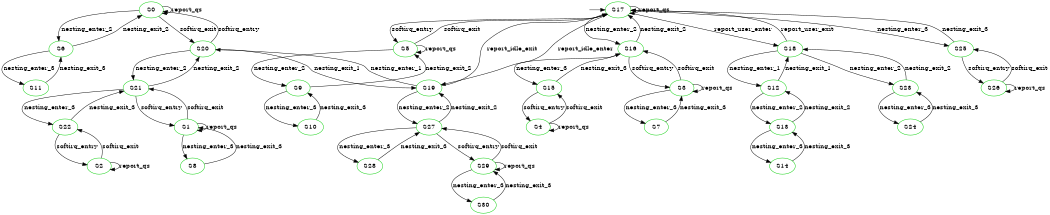 digraph state_automaton {
	center = true;
	size = "7,11";
	{node [shape = ellipse] "S0"};
	{node [shape = plaintext] "S0"};
	{node [shape = ellipse] "S1"};
	{node [shape = plaintext] "S1"};
	{node [shape = ellipse] "S10"};
	{node [shape = plaintext] "S10"};
	{node [shape = ellipse] "S11"};
	{node [shape = plaintext] "S11"};
	{node [shape = ellipse] "S12"};
	{node [shape = plaintext] "S12"};
	{node [shape = ellipse] "S13"};
	{node [shape = plaintext] "S13"};
	{node [shape = ellipse] "S14"};
	{node [shape = plaintext] "S14"};
	{node [shape = ellipse] "S15"};
	{node [shape = plaintext] "S15"};
	{node [shape = ellipse] "S16"};
	{node [shape = plaintext] "S16"};
	{node [shape = plaintext, style=invis, label=""] "__init_S17"};
	{node [shape = ellipse] "S17"};
	{node [shape = plaintext] "S17"};
	{node [shape = ellipse] "S18"};
	{node [shape = plaintext] "S18"};
	{node [shape = ellipse] "S19"};
	{node [shape = plaintext] "S19"};
	{node [shape = ellipse] "S2"};
	{node [shape = plaintext] "S2"};
	{node [shape = ellipse] "S20"};
	{node [shape = plaintext] "S20"};
	{node [shape = ellipse] "S21"};
	{node [shape = plaintext] "S21"};
	{node [shape = ellipse] "S22"};
	{node [shape = plaintext] "S22"};
	{node [shape = ellipse] "S23"};
	{node [shape = plaintext] "S23"};
	{node [shape = ellipse] "S24"};
	{node [shape = plaintext] "S24"};
	{node [shape = ellipse] "S25"};
	{node [shape = plaintext] "S25"};
	{node [shape = ellipse] "S26"};
	{node [shape = plaintext] "S26"};
	{node [shape = ellipse] "S27"};
	{node [shape = plaintext] "S27"};
	{node [shape = ellipse] "S28"};
	{node [shape = plaintext] "S28"};
	{node [shape = ellipse] "S29"};
	{node [shape = plaintext] "S29"};
	{node [shape = ellipse] "S3"};
	{node [shape = plaintext] "S3"};
	{node [shape = ellipse] "S30"};
	{node [shape = plaintext] "S30"};
	{node [shape = ellipse] "S4"};
	{node [shape = plaintext] "S4"};
	{node [shape = ellipse] "S5"};
	{node [shape = plaintext] "S5"};
	{node [shape = ellipse] "S6"};
	{node [shape = plaintext] "S6"};
	{node [shape = ellipse] "S7"};
	{node [shape = plaintext] "S7"};
	{node [shape = ellipse] "S8"};
	{node [shape = plaintext] "S8"};
	{node [shape = ellipse] "S9"};
	{node [shape = plaintext] "S9"};
	"__init_S17" -> "S17";
	"S0" [label = "S0", color = green3]; 
	"S0" -> "S0" [ label = "report_qs" ];
	"S0" -> "S20" [ label = "softirq_exit" ];
	"S0" -> "S6" [ label = "nesting_enter_2" ];
	"S1" [label = "S1", color = green3]; 
	"S1" -> "S1" [ label = "report_qs" ];
	"S1" -> "S21" [ label = "softirq_exit" ];
	"S1" -> "S8" [ label = "nesting_enter_3" ];
	"S10" [label = "S10", color = green3]; 
	"S10" -> "S9" [ label = "nesting_exit_3" ];
	"S11" [label = "S11", color = green3]; 
	"S11" -> "S6" [ label = "nesting_exit_3" ];
	"S12" [label = "S12", color = green3]; 
	"S12" -> "S13" [ label = "nesting_enter_2" ];
	"S12" -> "S18" [ label = "nesting_exit_1" ];
	"S13" [label = "S13", color = green3]; 
	"S13" -> "S12" [ label = "nesting_exit_2" ];
	"S13" -> "S14" [ label = "nesting_enter_3" ];
	"S14" [label = "S14", color = green3]; 
	"S14" -> "S13" [ label = "nesting_exit_3" ];
	"S15" [label = "S15", color = green3]; 
	"S15" -> "S16" [ label = "nesting_exit_3" ];
	"S15" -> "S4" [ label = "softirq_entry" ];
	"S16" [label = "S16", color = green3]; 
	"S16" -> "S15" [ label = "nesting_enter_3" ];
	"S16" -> "S17" [ label = "nesting_exit_2" ];
	"S16" -> "S3" [ label = "softirq_entry" ];
	"S17" [label = "S17", color = green3]; 
	"S17" -> "S16" [ label = "nesting_enter_2" ];
	"S17" -> "S17" [ label = "report_qs" ];
	"S17" -> "S18" [ label = "report_user_enter" ];
	"S17" -> "S19" [ label = "report_idle_enter" ];
	"S17" -> "S25" [ label = "nesting_enter_3" ];
	"S17" -> "S5" [ label = "softirq_entry" ];
	"S18" [label = "S18", color = green3]; 
	"S18" -> "S12" [ label = "nesting_enter_1" ];
	"S18" -> "S17" [ label = "report_user_exit" ];
	"S18" -> "S23" [ label = "nesting_enter_2" ];
	"S19" [label = "S19", color = green3]; 
	"S19" -> "S17" [ label = "report_idle_exit" ];
	"S19" -> "S20" [ label = "nesting_enter_1" ];
	"S19" -> "S27" [ label = "nesting_enter_2" ];
	"S2" [label = "S2", color = green3]; 
	"S2" -> "S2" [ label = "report_qs" ];
	"S2" -> "S22" [ label = "softirq_exit" ];
	"S20" [label = "S20", color = green3]; 
	"S20" -> "S0" [ label = "softirq_entry" ];
	"S20" -> "S19" [ label = "nesting_exit_1" ];
	"S20" -> "S21" [ label = "nesting_enter_2" ];
	"S21" [label = "S21", color = green3]; 
	"S21" -> "S1" [ label = "softirq_entry" ];
	"S21" -> "S20" [ label = "nesting_exit_2" ];
	"S21" -> "S22" [ label = "nesting_enter_3" ];
	"S22" [label = "S22", color = green3]; 
	"S22" -> "S2" [ label = "softirq_entry" ];
	"S22" -> "S21" [ label = "nesting_exit_3" ];
	"S23" [label = "S23", color = green3]; 
	"S23" -> "S18" [ label = "nesting_exit_2" ];
	"S23" -> "S24" [ label = "nesting_enter_3" ];
	"S24" [label = "S24", color = green3]; 
	"S24" -> "S23" [ label = "nesting_exit_3" ];
	"S25" [label = "S25", color = green3]; 
	"S25" -> "S17" [ label = "nesting_exit_3" ];
	"S25" -> "S26" [ label = "softirq_entry" ];
	"S26" [label = "S26", color = green3]; 
	"S26" -> "S25" [ label = "softirq_exit" ];
	"S26" -> "S26" [ label = "report_qs" ];
	"S27" [label = "S27", color = green3]; 
	"S27" -> "S19" [ label = "nesting_exit_2" ];
	"S27" -> "S28" [ label = "nesting_enter_3" ];
	"S27" -> "S29" [ label = "softirq_entry" ];
	"S28" [label = "S28", color = green3]; 
	"S28" -> "S27" [ label = "nesting_exit_3" ];
	"S29" [label = "S29", color = green3]; 
	"S29" -> "S27" [ label = "softirq_exit" ];
	"S29" -> "S29" [ label = "report_qs" ];
	"S29" -> "S30" [ label = "nesting_enter_3" ];
	"S3" [label = "S3", color = green3]; 
	"S3" -> "S16" [ label = "softirq_exit" ];
	"S3" -> "S3" [ label = "report_qs" ];
	"S3" -> "S7" [ label = "nesting_enter_3" ];
	"S30" [label = "S30", color = green3]; 
	"S30" -> "S29" [ label = "nesting_exit_3" ];
	"S4" [label = "S4", color = green3]; 
	"S4" -> "S15" [ label = "softirq_exit" ];
	"S4" -> "S4" [ label = "report_qs" ];
	"S5" [label = "S5", color = green3]; 
	"S5" -> "S17" [ label = "softirq_exit" ];
	"S5" -> "S5" [ label = "report_qs" ];
	"S5" -> "S9" [ label = "nesting_enter_2" ];
	"S6" [label = "S6", color = green3]; 
	"S6" -> "S0" [ label = "nesting_exit_2" ];
	"S6" -> "S11" [ label = "nesting_enter_3" ];
	"S7" [label = "S7", color = green3]; 
	"S7" -> "S3" [ label = "nesting_exit_3" ];
	"S8" [label = "S8", color = green3]; 
	"S8" -> "S1" [ label = "nesting_exit_3" ];
	"S9" [label = "S9", color = green3]; 
	"S9" -> "S10" [ label = "nesting_enter_3" ];
	"S9" -> "S5" [ label = "nesting_exit_2" ];
	{ rank = min ;
		"__init_S17";
		"S17";
	}
}

